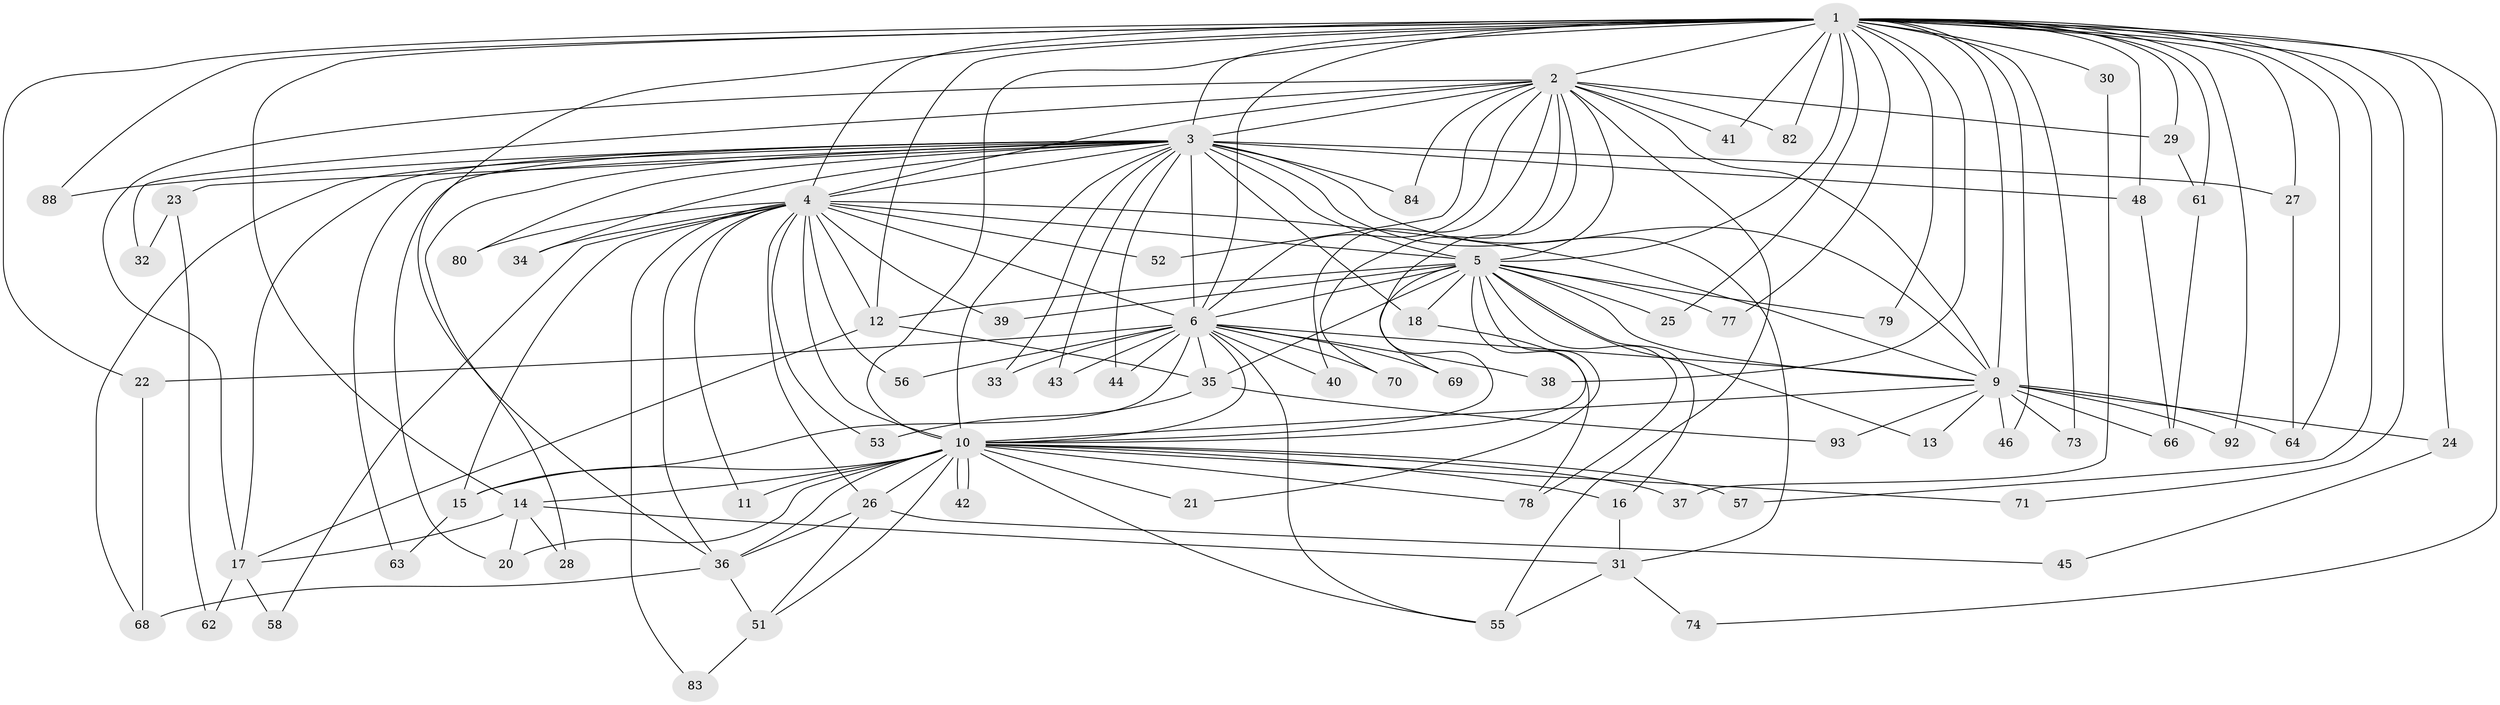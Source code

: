 // Generated by graph-tools (version 1.1) at 2025/51/02/27/25 19:51:42]
// undirected, 72 vertices, 170 edges
graph export_dot {
graph [start="1"]
  node [color=gray90,style=filled];
  1 [super="+7"];
  2 [super="+86"];
  3 [super="+8"];
  4 [super="+75"];
  5 [super="+59"];
  6 [super="+94"];
  9 [super="+89"];
  10 [super="+85"];
  11;
  12 [super="+19"];
  13;
  14;
  15 [super="+60"];
  16;
  17 [super="+49"];
  18;
  20 [super="+72"];
  21;
  22;
  23;
  24;
  25;
  26;
  27;
  28;
  29 [super="+50"];
  30;
  31 [super="+54"];
  32;
  33;
  34;
  35 [super="+76"];
  36 [super="+47"];
  37;
  38;
  39;
  40;
  41;
  42;
  43;
  44;
  45;
  46;
  48;
  51 [super="+67"];
  52;
  53;
  55 [super="+65"];
  56;
  57;
  58;
  61;
  62;
  63;
  64 [super="+81"];
  66 [super="+91"];
  68 [super="+90"];
  69;
  70;
  71;
  73;
  74;
  77;
  78 [super="+87"];
  79;
  80;
  82;
  83;
  84;
  88;
  92;
  93;
  1 -- 2 [weight=2];
  1 -- 3 [weight=4];
  1 -- 4 [weight=2];
  1 -- 5 [weight=2];
  1 -- 6 [weight=2];
  1 -- 9 [weight=2];
  1 -- 10 [weight=2];
  1 -- 22;
  1 -- 25;
  1 -- 30 [weight=2];
  1 -- 38;
  1 -- 41;
  1 -- 48;
  1 -- 61;
  1 -- 71;
  1 -- 73;
  1 -- 77;
  1 -- 79;
  1 -- 82;
  1 -- 92;
  1 -- 64;
  1 -- 74;
  1 -- 12;
  1 -- 14;
  1 -- 88;
  1 -- 24;
  1 -- 27;
  1 -- 29;
  1 -- 46;
  1 -- 57;
  1 -- 36;
  2 -- 3 [weight=2];
  2 -- 4 [weight=2];
  2 -- 5;
  2 -- 6;
  2 -- 9 [weight=2];
  2 -- 10;
  2 -- 32;
  2 -- 40;
  2 -- 41;
  2 -- 52;
  2 -- 70;
  2 -- 82;
  2 -- 84;
  2 -- 17;
  2 -- 29;
  2 -- 55;
  3 -- 4 [weight=2];
  3 -- 5 [weight=3];
  3 -- 6 [weight=2];
  3 -- 9 [weight=2];
  3 -- 10 [weight=2];
  3 -- 23 [weight=2];
  3 -- 34;
  3 -- 48;
  3 -- 80;
  3 -- 84;
  3 -- 68;
  3 -- 17;
  3 -- 18;
  3 -- 20;
  3 -- 88;
  3 -- 27;
  3 -- 28;
  3 -- 31;
  3 -- 33;
  3 -- 43;
  3 -- 44;
  3 -- 63;
  4 -- 5;
  4 -- 6;
  4 -- 9;
  4 -- 10;
  4 -- 11;
  4 -- 26;
  4 -- 34;
  4 -- 36;
  4 -- 39;
  4 -- 52;
  4 -- 53;
  4 -- 56;
  4 -- 58;
  4 -- 80;
  4 -- 15;
  4 -- 83;
  4 -- 12;
  5 -- 6;
  5 -- 9;
  5 -- 10;
  5 -- 12;
  5 -- 13;
  5 -- 16;
  5 -- 18;
  5 -- 21;
  5 -- 25;
  5 -- 39;
  5 -- 69;
  5 -- 77;
  5 -- 78;
  5 -- 79;
  5 -- 35;
  6 -- 9;
  6 -- 10;
  6 -- 15;
  6 -- 22;
  6 -- 33;
  6 -- 35;
  6 -- 38;
  6 -- 40;
  6 -- 43;
  6 -- 44;
  6 -- 56;
  6 -- 69;
  6 -- 70;
  6 -- 55;
  9 -- 10;
  9 -- 13;
  9 -- 24;
  9 -- 46;
  9 -- 66;
  9 -- 73;
  9 -- 92;
  9 -- 93;
  9 -- 64;
  10 -- 11;
  10 -- 14;
  10 -- 15;
  10 -- 16;
  10 -- 20;
  10 -- 21;
  10 -- 26;
  10 -- 37;
  10 -- 42;
  10 -- 42;
  10 -- 51;
  10 -- 55;
  10 -- 57;
  10 -- 71;
  10 -- 36;
  10 -- 78;
  12 -- 17;
  12 -- 35;
  14 -- 28;
  14 -- 31;
  14 -- 17;
  14 -- 20;
  15 -- 63;
  16 -- 31;
  17 -- 62;
  17 -- 58;
  18 -- 78;
  22 -- 68;
  23 -- 32;
  23 -- 62;
  24 -- 45;
  26 -- 36;
  26 -- 45;
  26 -- 51;
  27 -- 64;
  29 -- 61;
  30 -- 37;
  31 -- 55;
  31 -- 74;
  35 -- 53;
  35 -- 93;
  36 -- 51;
  36 -- 68;
  48 -- 66;
  51 -- 83;
  61 -- 66;
}
